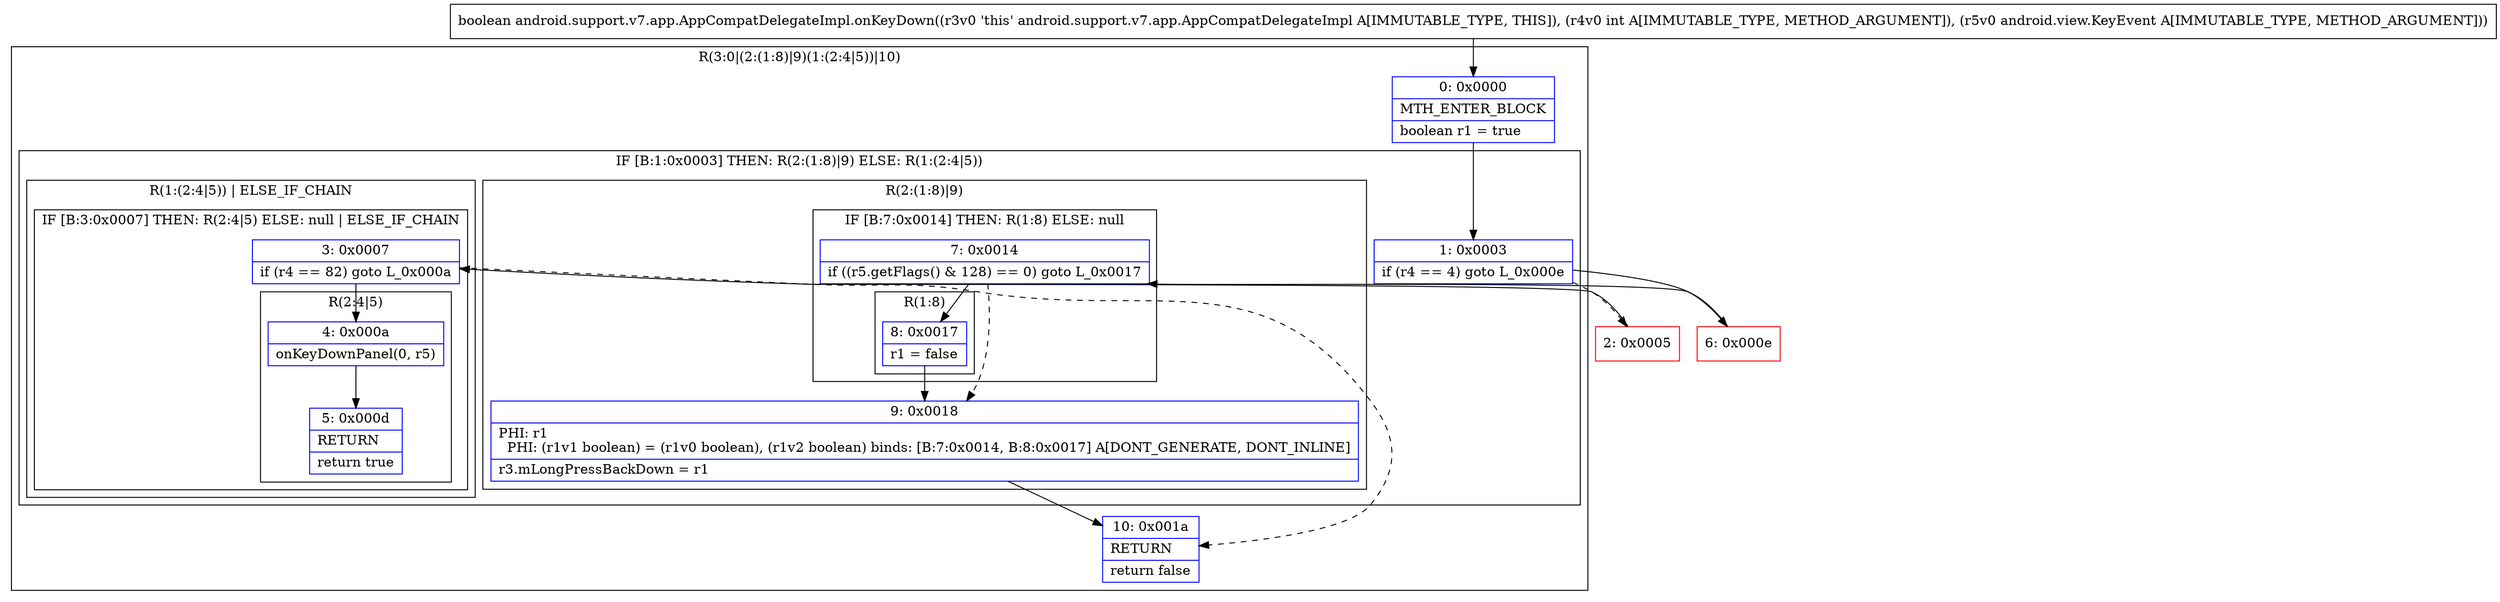 digraph "CFG forandroid.support.v7.app.AppCompatDelegateImpl.onKeyDown(ILandroid\/view\/KeyEvent;)Z" {
subgraph cluster_Region_2008665571 {
label = "R(3:0|(2:(1:8)|9)(1:(2:4|5))|10)";
node [shape=record,color=blue];
Node_0 [shape=record,label="{0\:\ 0x0000|MTH_ENTER_BLOCK\l|boolean r1 = true\l}"];
subgraph cluster_IfRegion_119621862 {
label = "IF [B:1:0x0003] THEN: R(2:(1:8)|9) ELSE: R(1:(2:4|5))";
node [shape=record,color=blue];
Node_1 [shape=record,label="{1\:\ 0x0003|if (r4 == 4) goto L_0x000e\l}"];
subgraph cluster_Region_64554393 {
label = "R(2:(1:8)|9)";
node [shape=record,color=blue];
subgraph cluster_IfRegion_1717198482 {
label = "IF [B:7:0x0014] THEN: R(1:8) ELSE: null";
node [shape=record,color=blue];
Node_7 [shape=record,label="{7\:\ 0x0014|if ((r5.getFlags() & 128) == 0) goto L_0x0017\l}"];
subgraph cluster_Region_121967407 {
label = "R(1:8)";
node [shape=record,color=blue];
Node_8 [shape=record,label="{8\:\ 0x0017|r1 = false\l}"];
}
}
Node_9 [shape=record,label="{9\:\ 0x0018|PHI: r1 \l  PHI: (r1v1 boolean) = (r1v0 boolean), (r1v2 boolean) binds: [B:7:0x0014, B:8:0x0017] A[DONT_GENERATE, DONT_INLINE]\l|r3.mLongPressBackDown = r1\l}"];
}
subgraph cluster_Region_24837420 {
label = "R(1:(2:4|5)) | ELSE_IF_CHAIN\l";
node [shape=record,color=blue];
subgraph cluster_IfRegion_1651221741 {
label = "IF [B:3:0x0007] THEN: R(2:4|5) ELSE: null | ELSE_IF_CHAIN\l";
node [shape=record,color=blue];
Node_3 [shape=record,label="{3\:\ 0x0007|if (r4 == 82) goto L_0x000a\l}"];
subgraph cluster_Region_1870706238 {
label = "R(2:4|5)";
node [shape=record,color=blue];
Node_4 [shape=record,label="{4\:\ 0x000a|onKeyDownPanel(0, r5)\l}"];
Node_5 [shape=record,label="{5\:\ 0x000d|RETURN\l|return true\l}"];
}
}
}
}
Node_10 [shape=record,label="{10\:\ 0x001a|RETURN\l|return false\l}"];
}
Node_2 [shape=record,color=red,label="{2\:\ 0x0005}"];
Node_6 [shape=record,color=red,label="{6\:\ 0x000e}"];
MethodNode[shape=record,label="{boolean android.support.v7.app.AppCompatDelegateImpl.onKeyDown((r3v0 'this' android.support.v7.app.AppCompatDelegateImpl A[IMMUTABLE_TYPE, THIS]), (r4v0 int A[IMMUTABLE_TYPE, METHOD_ARGUMENT]), (r5v0 android.view.KeyEvent A[IMMUTABLE_TYPE, METHOD_ARGUMENT])) }"];
MethodNode -> Node_0;
Node_0 -> Node_1;
Node_1 -> Node_2[style=dashed];
Node_1 -> Node_6;
Node_7 -> Node_8;
Node_7 -> Node_9[style=dashed];
Node_8 -> Node_9;
Node_9 -> Node_10;
Node_3 -> Node_4;
Node_3 -> Node_10[style=dashed];
Node_4 -> Node_5;
Node_2 -> Node_3;
Node_6 -> Node_7;
}


